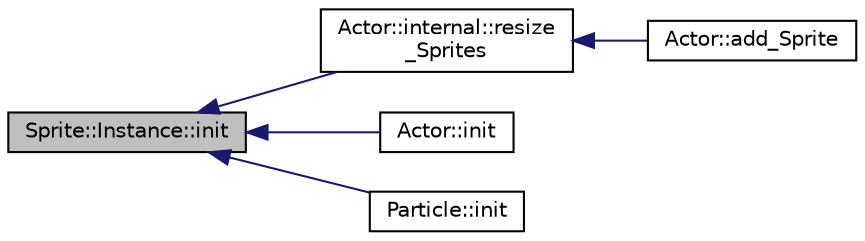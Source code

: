 digraph "Sprite::Instance::init"
{
  edge [fontname="Helvetica",fontsize="10",labelfontname="Helvetica",labelfontsize="10"];
  node [fontname="Helvetica",fontsize="10",shape=record];
  rankdir="LR";
  Node1 [label="Sprite::Instance::init",height=0.2,width=0.4,color="black", fillcolor="grey75", style="filled", fontcolor="black"];
  Node1 -> Node2 [dir="back",color="midnightblue",fontsize="10",style="solid",fontname="Helvetica"];
  Node2 [label="Actor::internal::resize\l_Sprites",height=0.2,width=0.4,color="black", fillcolor="white", style="filled",URL="$namespace_actor_1_1internal.html#a5bc313afefe286a814f4e14b0898c84e"];
  Node2 -> Node3 [dir="back",color="midnightblue",fontsize="10",style="solid",fontname="Helvetica"];
  Node3 [label="Actor::add_Sprite",height=0.2,width=0.4,color="black", fillcolor="white", style="filled",URL="$namespace_actor.html#ac479244aa3bada035abc9548ba604bfb"];
  Node1 -> Node4 [dir="back",color="midnightblue",fontsize="10",style="solid",fontname="Helvetica"];
  Node4 [label="Actor::init",height=0.2,width=0.4,color="black", fillcolor="white", style="filled",URL="$namespace_actor.html#a66160c0692dd16998f8d7dd47ef575c1"];
  Node1 -> Node5 [dir="back",color="midnightblue",fontsize="10",style="solid",fontname="Helvetica"];
  Node5 [label="Particle::init",height=0.2,width=0.4,color="black", fillcolor="white", style="filled",URL="$namespace_particle.html#adc41f88d0e886694850badfb2a50c914"];
}
